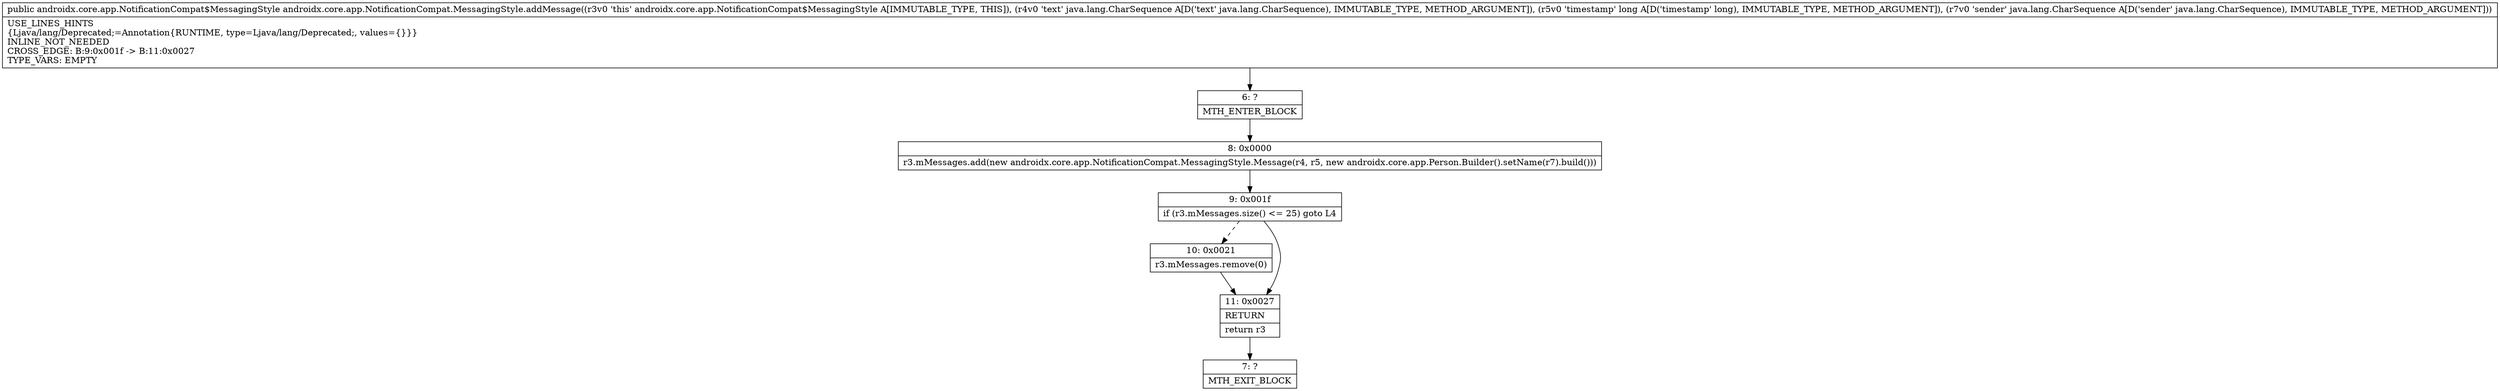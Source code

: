 digraph "CFG forandroidx.core.app.NotificationCompat.MessagingStyle.addMessage(Ljava\/lang\/CharSequence;JLjava\/lang\/CharSequence;)Landroidx\/core\/app\/NotificationCompat$MessagingStyle;" {
Node_6 [shape=record,label="{6\:\ ?|MTH_ENTER_BLOCK\l}"];
Node_8 [shape=record,label="{8\:\ 0x0000|r3.mMessages.add(new androidx.core.app.NotificationCompat.MessagingStyle.Message(r4, r5, new androidx.core.app.Person.Builder().setName(r7).build()))\l}"];
Node_9 [shape=record,label="{9\:\ 0x001f|if (r3.mMessages.size() \<= 25) goto L4\l}"];
Node_10 [shape=record,label="{10\:\ 0x0021|r3.mMessages.remove(0)\l}"];
Node_11 [shape=record,label="{11\:\ 0x0027|RETURN\l|return r3\l}"];
Node_7 [shape=record,label="{7\:\ ?|MTH_EXIT_BLOCK\l}"];
MethodNode[shape=record,label="{public androidx.core.app.NotificationCompat$MessagingStyle androidx.core.app.NotificationCompat.MessagingStyle.addMessage((r3v0 'this' androidx.core.app.NotificationCompat$MessagingStyle A[IMMUTABLE_TYPE, THIS]), (r4v0 'text' java.lang.CharSequence A[D('text' java.lang.CharSequence), IMMUTABLE_TYPE, METHOD_ARGUMENT]), (r5v0 'timestamp' long A[D('timestamp' long), IMMUTABLE_TYPE, METHOD_ARGUMENT]), (r7v0 'sender' java.lang.CharSequence A[D('sender' java.lang.CharSequence), IMMUTABLE_TYPE, METHOD_ARGUMENT]))  | USE_LINES_HINTS\l\{Ljava\/lang\/Deprecated;=Annotation\{RUNTIME, type=Ljava\/lang\/Deprecated;, values=\{\}\}\}\lINLINE_NOT_NEEDED\lCROSS_EDGE: B:9:0x001f \-\> B:11:0x0027\lTYPE_VARS: EMPTY\l}"];
MethodNode -> Node_6;Node_6 -> Node_8;
Node_8 -> Node_9;
Node_9 -> Node_10[style=dashed];
Node_9 -> Node_11;
Node_10 -> Node_11;
Node_11 -> Node_7;
}

